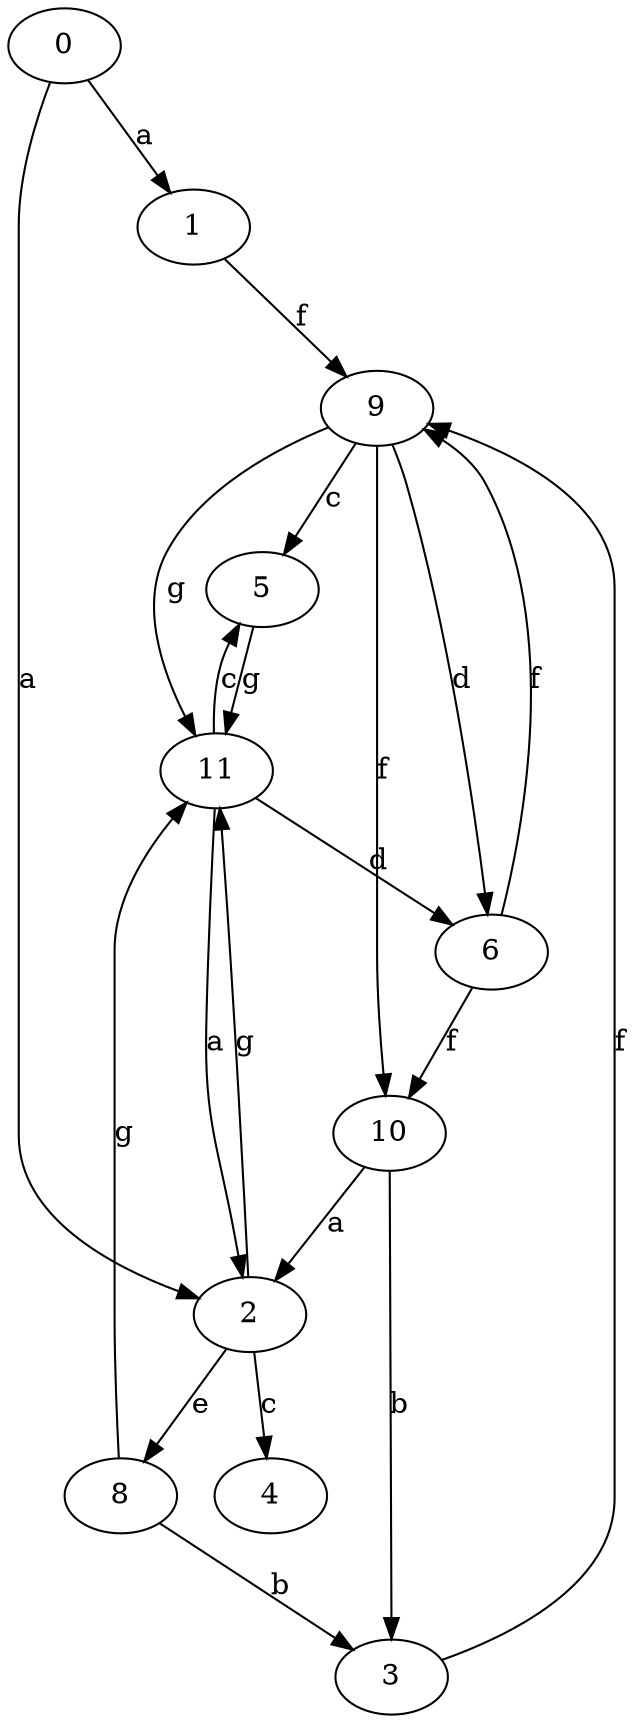 strict digraph  {
1;
2;
3;
4;
5;
6;
0;
8;
9;
10;
11;
1 -> 9  [label=f];
2 -> 4  [label=c];
2 -> 8  [label=e];
2 -> 11  [label=g];
3 -> 9  [label=f];
5 -> 11  [label=g];
6 -> 9  [label=f];
6 -> 10  [label=f];
0 -> 1  [label=a];
0 -> 2  [label=a];
8 -> 3  [label=b];
8 -> 11  [label=g];
9 -> 5  [label=c];
9 -> 6  [label=d];
9 -> 10  [label=f];
9 -> 11  [label=g];
10 -> 2  [label=a];
10 -> 3  [label=b];
11 -> 2  [label=a];
11 -> 5  [label=c];
11 -> 6  [label=d];
}
